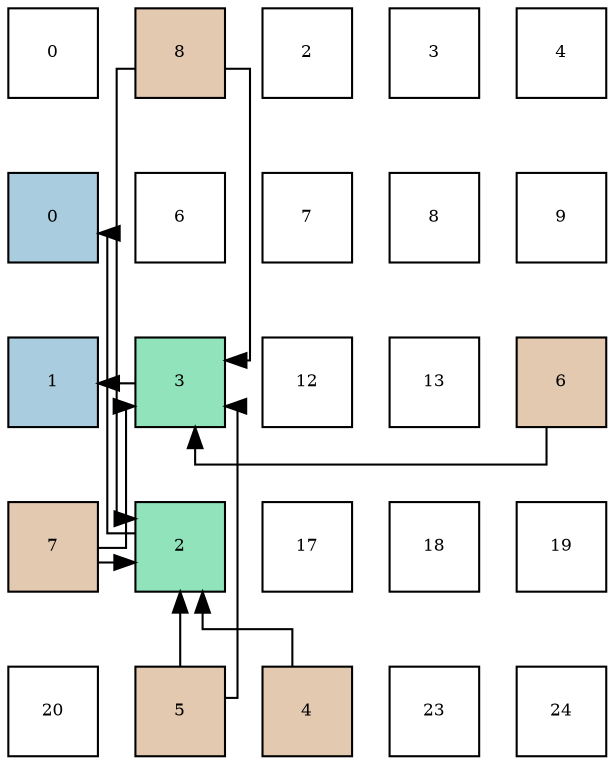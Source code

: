 digraph layout{
 rankdir=TB;
 splines=ortho;
 node [style=filled shape=square fixedsize=true width=0.6];
0[label="0", fontsize=8, fillcolor="#ffffff"];
1[label="8", fontsize=8, fillcolor="#e3c9af"];
2[label="2", fontsize=8, fillcolor="#ffffff"];
3[label="3", fontsize=8, fillcolor="#ffffff"];
4[label="4", fontsize=8, fillcolor="#ffffff"];
5[label="0", fontsize=8, fillcolor="#a9ccde"];
6[label="6", fontsize=8, fillcolor="#ffffff"];
7[label="7", fontsize=8, fillcolor="#ffffff"];
8[label="8", fontsize=8, fillcolor="#ffffff"];
9[label="9", fontsize=8, fillcolor="#ffffff"];
10[label="1", fontsize=8, fillcolor="#a9ccde"];
11[label="3", fontsize=8, fillcolor="#91e3bb"];
12[label="12", fontsize=8, fillcolor="#ffffff"];
13[label="13", fontsize=8, fillcolor="#ffffff"];
14[label="6", fontsize=8, fillcolor="#e3c9af"];
15[label="7", fontsize=8, fillcolor="#e3c9af"];
16[label="2", fontsize=8, fillcolor="#91e3bb"];
17[label="17", fontsize=8, fillcolor="#ffffff"];
18[label="18", fontsize=8, fillcolor="#ffffff"];
19[label="19", fontsize=8, fillcolor="#ffffff"];
20[label="20", fontsize=8, fillcolor="#ffffff"];
21[label="5", fontsize=8, fillcolor="#e3c9af"];
22[label="4", fontsize=8, fillcolor="#e3c9af"];
23[label="23", fontsize=8, fillcolor="#ffffff"];
24[label="24", fontsize=8, fillcolor="#ffffff"];
edge [constraint=false, style=vis];16 -> 5;
11 -> 10;
22 -> 16;
21 -> 16;
21 -> 11;
14 -> 11;
15 -> 16;
15 -> 11;
1 -> 16;
1 -> 11;
edge [constraint=true, style=invis];
0 -> 5 -> 10 -> 15 -> 20;
1 -> 6 -> 11 -> 16 -> 21;
2 -> 7 -> 12 -> 17 -> 22;
3 -> 8 -> 13 -> 18 -> 23;
4 -> 9 -> 14 -> 19 -> 24;
rank = same {0 -> 1 -> 2 -> 3 -> 4};
rank = same {5 -> 6 -> 7 -> 8 -> 9};
rank = same {10 -> 11 -> 12 -> 13 -> 14};
rank = same {15 -> 16 -> 17 -> 18 -> 19};
rank = same {20 -> 21 -> 22 -> 23 -> 24};
}